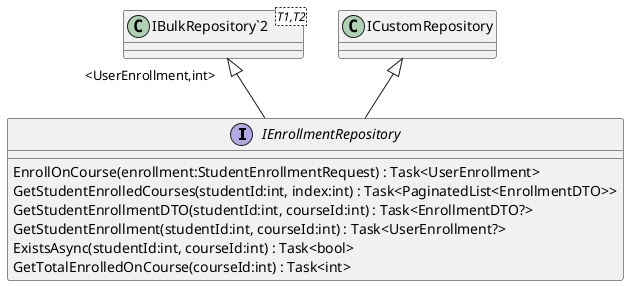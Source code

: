 @startuml
interface IEnrollmentRepository {
    EnrollOnCourse(enrollment:StudentEnrollmentRequest) : Task<UserEnrollment>
    GetStudentEnrolledCourses(studentId:int, index:int) : Task<PaginatedList<EnrollmentDTO>>
    GetStudentEnrollmentDTO(studentId:int, courseId:int) : Task<EnrollmentDTO?>
    GetStudentEnrollment(studentId:int, courseId:int) : Task<UserEnrollment?>
    ExistsAsync(studentId:int, courseId:int) : Task<bool>
    GetTotalEnrolledOnCourse(courseId:int) : Task<int>
}
class "IBulkRepository`2"<T1,T2> {
}
"IBulkRepository`2" "<UserEnrollment,int>" <|-- IEnrollmentRepository
ICustomRepository <|-- IEnrollmentRepository
@enduml

